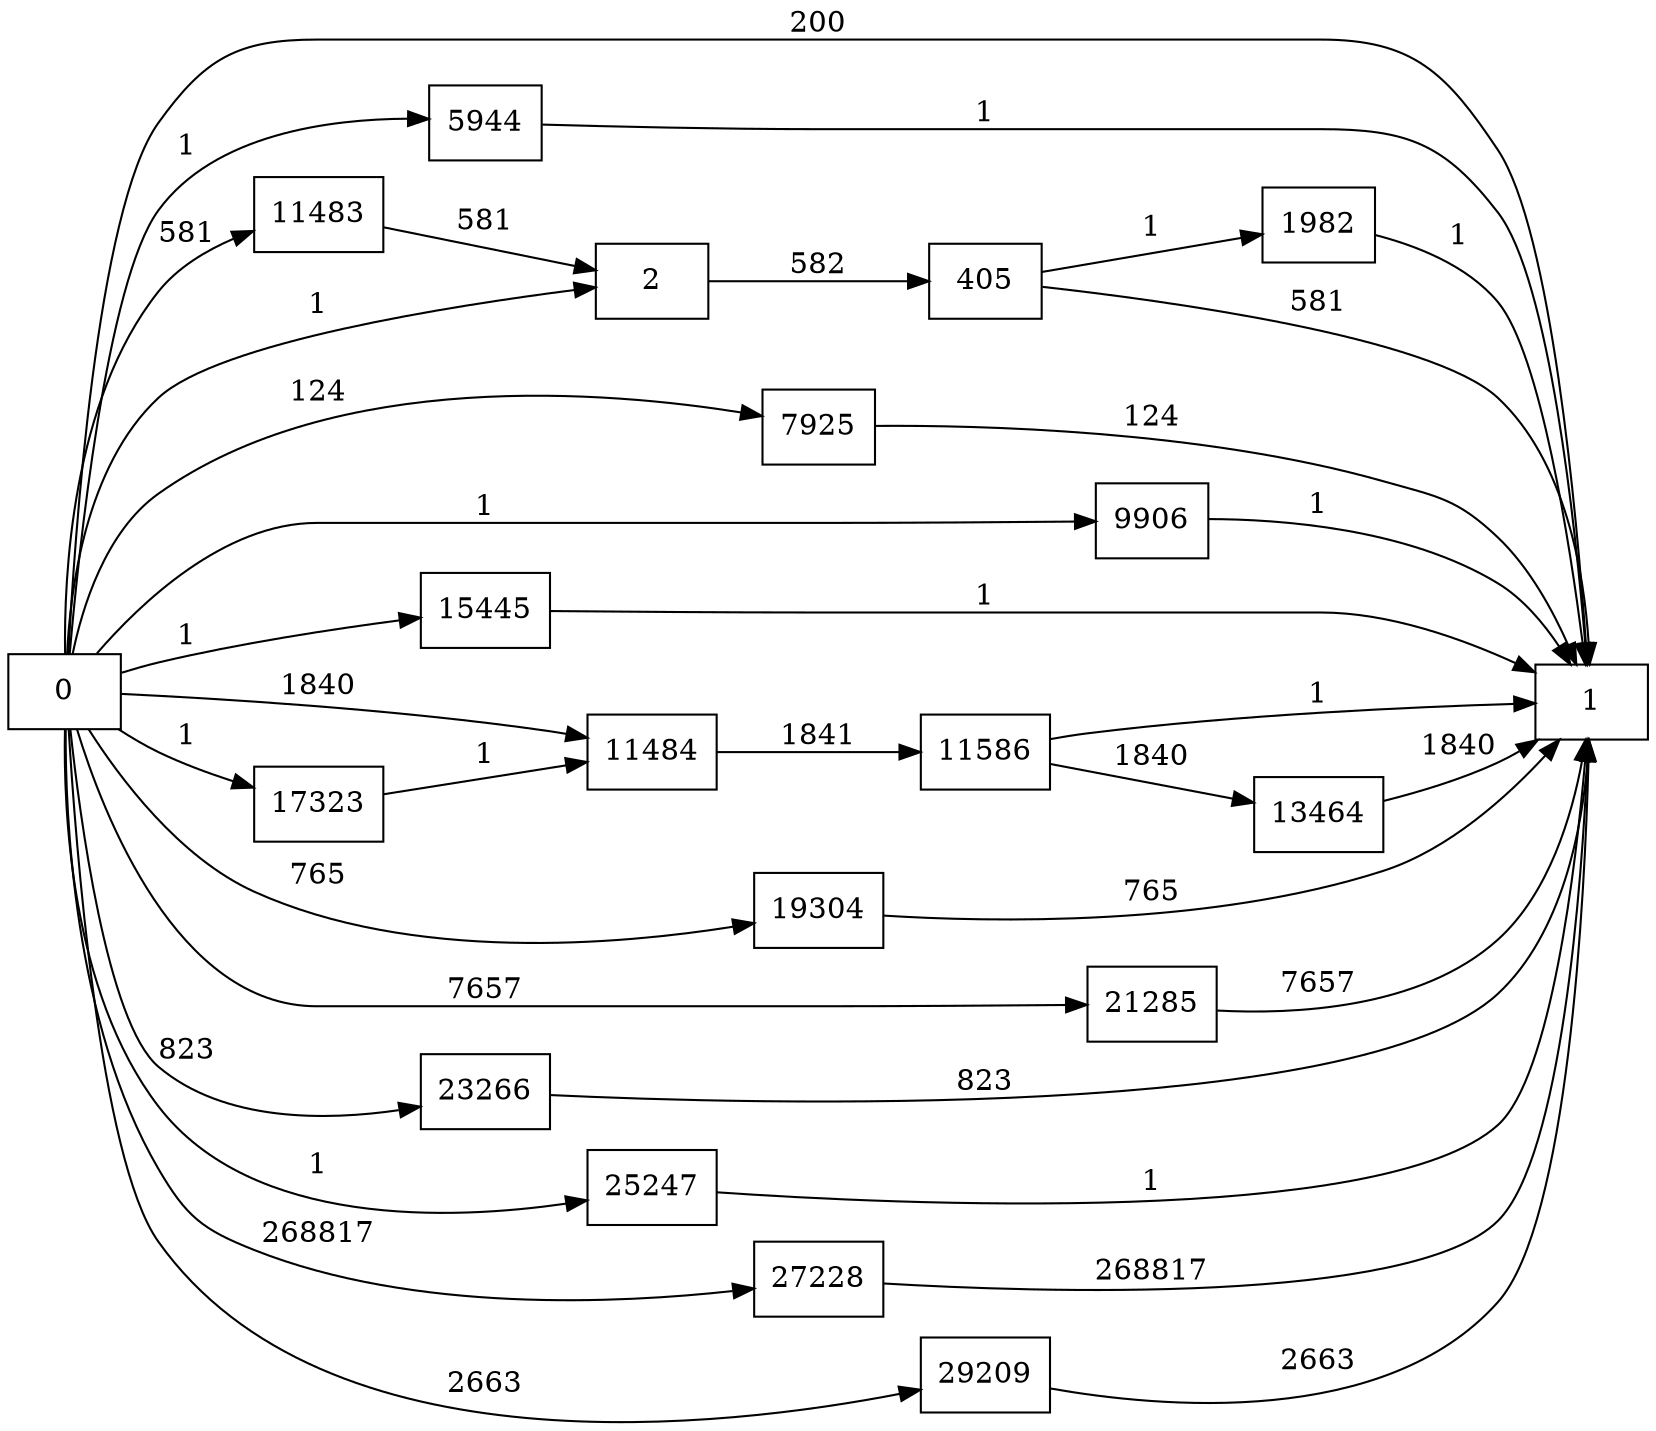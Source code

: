 digraph {
	graph [rankdir=LR]
	node [shape=rectangle]
	2 -> 405 [label=582]
	405 -> 1 [label=581]
	405 -> 1982 [label=1]
	1982 -> 1 [label=1]
	5944 -> 1 [label=1]
	7925 -> 1 [label=124]
	9906 -> 1 [label=1]
	11483 -> 2 [label=581]
	11484 -> 11586 [label=1841]
	11586 -> 1 [label=1]
	11586 -> 13464 [label=1840]
	13464 -> 1 [label=1840]
	15445 -> 1 [label=1]
	17323 -> 11484 [label=1]
	19304 -> 1 [label=765]
	21285 -> 1 [label=7657]
	23266 -> 1 [label=823]
	25247 -> 1 [label=1]
	27228 -> 1 [label=268817]
	29209 -> 1 [label=2663]
	0 -> 2 [label=1]
	0 -> 11484 [label=1840]
	0 -> 1 [label=200]
	0 -> 5944 [label=1]
	0 -> 7925 [label=124]
	0 -> 9906 [label=1]
	0 -> 11483 [label=581]
	0 -> 15445 [label=1]
	0 -> 17323 [label=1]
	0 -> 19304 [label=765]
	0 -> 21285 [label=7657]
	0 -> 23266 [label=823]
	0 -> 25247 [label=1]
	0 -> 27228 [label=268817]
	0 -> 29209 [label=2663]
}
